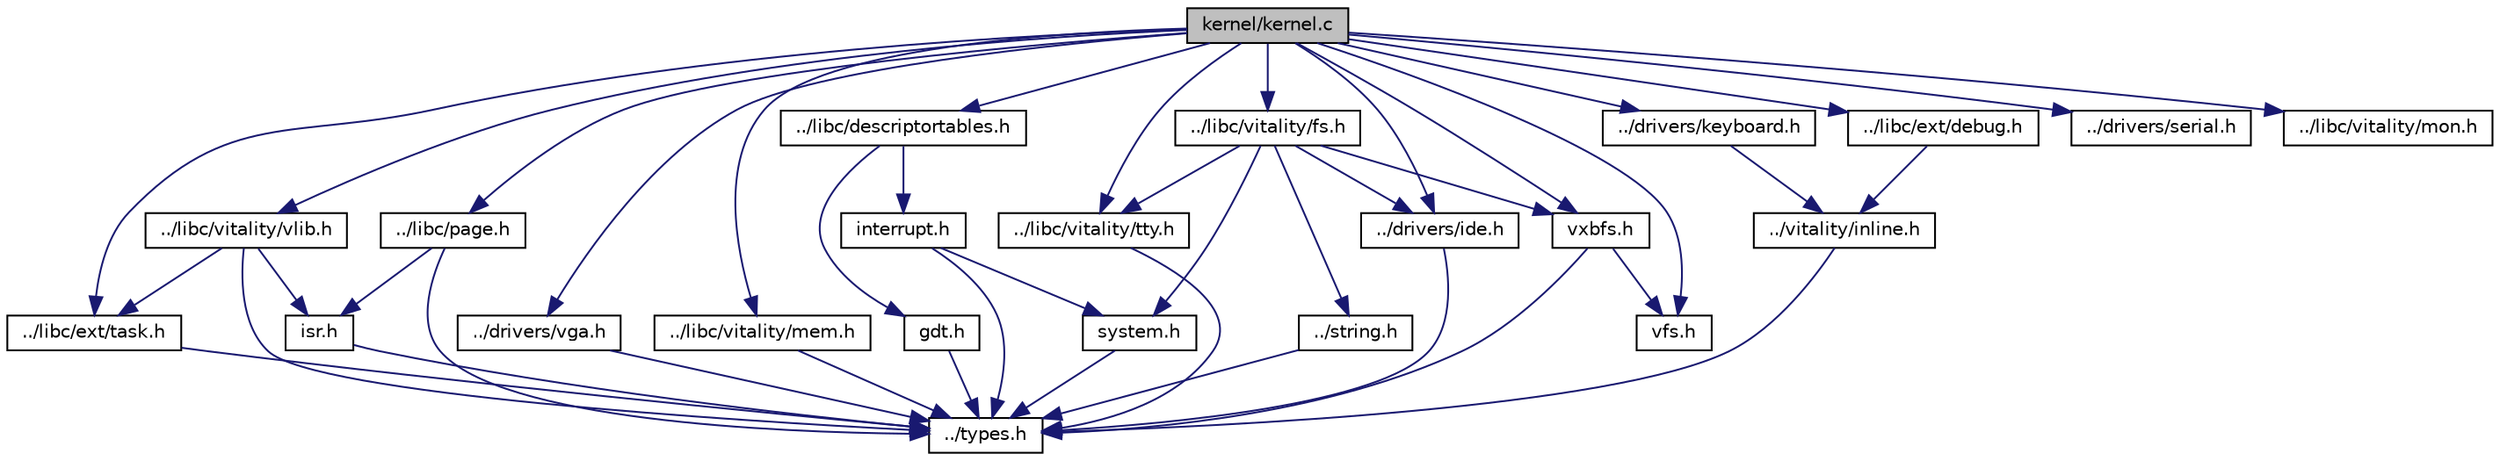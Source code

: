 digraph "kernel/kernel.c"
{
  edge [fontname="Helvetica",fontsize="10",labelfontname="Helvetica",labelfontsize="10"];
  node [fontname="Helvetica",fontsize="10",shape=record];
  Node0 [label="kernel/kernel.c",height=0.2,width=0.4,color="black", fillcolor="grey75", style="filled", fontcolor="black"];
  Node0 -> Node1 [color="midnightblue",fontsize="10",style="solid",fontname="Helvetica"];
  Node1 [label="../libc/vitality/tty.h",height=0.2,width=0.4,color="black", fillcolor="white", style="filled",URL="$a00182.html"];
  Node1 -> Node2 [color="midnightblue",fontsize="10",style="solid",fontname="Helvetica"];
  Node2 [label="../types.h",height=0.2,width=0.4,color="black", fillcolor="white", style="filled",URL="$a00140.html"];
  Node0 -> Node3 [color="midnightblue",fontsize="10",style="solid",fontname="Helvetica"];
  Node3 [label="../libc/descriptortables.h",height=0.2,width=0.4,color="black", fillcolor="white", style="filled",URL="$a00074.html"];
  Node3 -> Node4 [color="midnightblue",fontsize="10",style="solid",fontname="Helvetica"];
  Node4 [label="gdt.h",height=0.2,width=0.4,color="black", fillcolor="white", style="filled",URL="$a00104.html"];
  Node4 -> Node2 [color="midnightblue",fontsize="10",style="solid",fontname="Helvetica"];
  Node3 -> Node5 [color="midnightblue",fontsize="10",style="solid",fontname="Helvetica"];
  Node5 [label="interrupt.h",height=0.2,width=0.4,color="black", fillcolor="white", style="filled",URL="$a00110.html"];
  Node5 -> Node2 [color="midnightblue",fontsize="10",style="solid",fontname="Helvetica"];
  Node5 -> Node6 [color="midnightblue",fontsize="10",style="solid",fontname="Helvetica"];
  Node6 [label="system.h",height=0.2,width=0.4,color="black", fillcolor="white", style="filled",URL="$a00134.html"];
  Node6 -> Node2 [color="midnightblue",fontsize="10",style="solid",fontname="Helvetica"];
  Node0 -> Node7 [color="midnightblue",fontsize="10",style="solid",fontname="Helvetica"];
  Node7 [label="../libc/page.h",height=0.2,width=0.4,color="black", fillcolor="white", style="filled",URL="$a00122.html"];
  Node7 -> Node8 [color="midnightblue",fontsize="10",style="solid",fontname="Helvetica"];
  Node8 [label="isr.h",height=0.2,width=0.4,color="black", fillcolor="white", style="filled",URL="$a00116.html"];
  Node8 -> Node2 [color="midnightblue",fontsize="10",style="solid",fontname="Helvetica"];
  Node7 -> Node2 [color="midnightblue",fontsize="10",style="solid",fontname="Helvetica"];
  Node0 -> Node9 [color="midnightblue",fontsize="10",style="solid",fontname="Helvetica"];
  Node9 [label="../libc/ext/debug.h",height=0.2,width=0.4,color="black", fillcolor="white", style="filled",URL="$a00080.html"];
  Node9 -> Node10 [color="midnightblue",fontsize="10",style="solid",fontname="Helvetica"];
  Node10 [label="../vitality/inline.h",height=0.2,width=0.4,color="black", fillcolor="white", style="filled",URL="$a00164.html"];
  Node10 -> Node2 [color="midnightblue",fontsize="10",style="solid",fontname="Helvetica"];
  Node0 -> Node11 [color="midnightblue",fontsize="10",style="solid",fontname="Helvetica"];
  Node11 [label="../drivers/vga.h",height=0.2,width=0.4,color="black", fillcolor="white", style="filled",URL="$a00065.html"];
  Node11 -> Node2 [color="midnightblue",fontsize="10",style="solid",fontname="Helvetica"];
  Node0 -> Node12 [color="midnightblue",fontsize="10",style="solid",fontname="Helvetica"];
  Node12 [label="../libc/ext/task.h",height=0.2,width=0.4,color="black", fillcolor="white", style="filled",URL="$a00092.html"];
  Node12 -> Node2 [color="midnightblue",fontsize="10",style="solid",fontname="Helvetica"];
  Node0 -> Node13 [color="midnightblue",fontsize="10",style="solid",fontname="Helvetica"];
  Node13 [label="../libc/vitality/mem.h",height=0.2,width=0.4,color="black", fillcolor="white", style="filled",URL="$a00170.html"];
  Node13 -> Node2 [color="midnightblue",fontsize="10",style="solid",fontname="Helvetica"];
  Node0 -> Node14 [color="midnightblue",fontsize="10",style="solid",fontname="Helvetica"];
  Node14 [label="../libc/vitality/vlib.h",height=0.2,width=0.4,color="black", fillcolor="white", style="filled",URL="$a00200.html"];
  Node14 -> Node2 [color="midnightblue",fontsize="10",style="solid",fontname="Helvetica"];
  Node14 -> Node12 [color="midnightblue",fontsize="10",style="solid",fontname="Helvetica"];
  Node14 -> Node8 [color="midnightblue",fontsize="10",style="solid",fontname="Helvetica"];
  Node0 -> Node15 [color="midnightblue",fontsize="10",style="solid",fontname="Helvetica"];
  Node15 [label="../drivers/ide.h",height=0.2,width=0.4,color="black", fillcolor="white", style="filled",URL="$a00035.html"];
  Node15 -> Node2 [color="midnightblue",fontsize="10",style="solid",fontname="Helvetica"];
  Node0 -> Node16 [color="midnightblue",fontsize="10",style="solid",fontname="Helvetica"];
  Node16 [label="../libc/vitality/fs.h",height=0.2,width=0.4,color="black", fillcolor="white", style="filled",URL="$a00152.html"];
  Node16 -> Node15 [color="midnightblue",fontsize="10",style="solid",fontname="Helvetica"];
  Node16 -> Node6 [color="midnightblue",fontsize="10",style="solid",fontname="Helvetica"];
  Node16 -> Node1 [color="midnightblue",fontsize="10",style="solid",fontname="Helvetica"];
  Node16 -> Node17 [color="midnightblue",fontsize="10",style="solid",fontname="Helvetica"];
  Node17 [label="../string.h",height=0.2,width=0.4,color="black", fillcolor="white", style="filled",URL="$a00128.html"];
  Node17 -> Node2 [color="midnightblue",fontsize="10",style="solid",fontname="Helvetica"];
  Node16 -> Node18 [color="midnightblue",fontsize="10",style="solid",fontname="Helvetica"];
  Node18 [label="vxbfs.h",height=0.2,width=0.4,color="black", fillcolor="white", style="filled",URL="$a00206.html"];
  Node18 -> Node2 [color="midnightblue",fontsize="10",style="solid",fontname="Helvetica"];
  Node18 -> Node19 [color="midnightblue",fontsize="10",style="solid",fontname="Helvetica"];
  Node19 [label="vfs.h",height=0.2,width=0.4,color="black", fillcolor="white", style="filled",URL="$a00191.html"];
  Node0 -> Node18 [color="midnightblue",fontsize="10",style="solid",fontname="Helvetica"];
  Node0 -> Node19 [color="midnightblue",fontsize="10",style="solid",fontname="Helvetica"];
  Node0 -> Node20 [color="midnightblue",fontsize="10",style="solid",fontname="Helvetica"];
  Node20 [label="../drivers/keyboard.h",height=0.2,width=0.4,color="black", fillcolor="white", style="filled",URL="$a00041.html"];
  Node20 -> Node10 [color="midnightblue",fontsize="10",style="solid",fontname="Helvetica"];
  Node0 -> Node21 [color="midnightblue",fontsize="10",style="solid",fontname="Helvetica"];
  Node21 [label="../drivers/serial.h",height=0.2,width=0.4,color="black", fillcolor="white", style="filled",URL="$a00059.html"];
  Node0 -> Node22 [color="midnightblue",fontsize="10",style="solid",fontname="Helvetica"];
  Node22 [label="../libc/vitality/mon.h",height=0.2,width=0.4,color="black", fillcolor="white", style="filled",URL="$a00176.html"];
}
